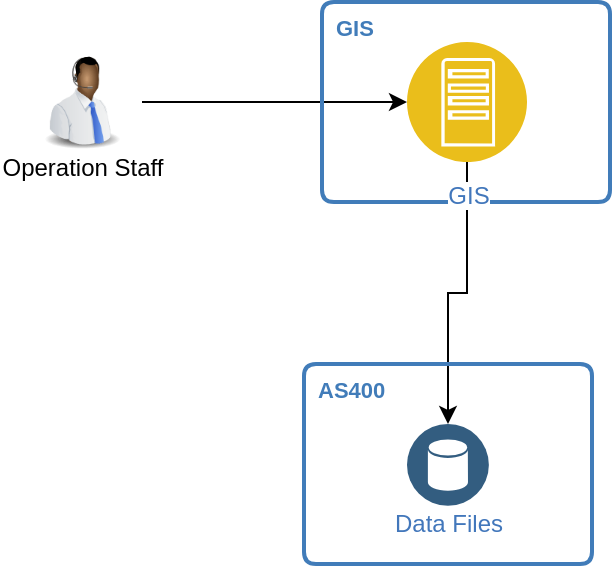 <mxfile version="10.8.0" type="github"><diagram id="36_b9mWhC32pY6r_3r3T" name="Page-1"><mxGraphModel dx="994" dy="564" grid="1" gridSize="10" guides="1" tooltips="1" connect="1" arrows="1" fold="1" page="1" pageScale="1" pageWidth="850" pageHeight="1100" math="0" shadow="0"><root><mxCell id="0"/><mxCell id="1" parent="0"/><mxCell id="Rmpk61K3BxjS84GOLgx6-8" style="edgeStyle=orthogonalEdgeStyle;rounded=0;orthogonalLoop=1;jettySize=auto;html=1;entryX=0.5;entryY=0;entryDx=0;entryDy=0;" edge="1" parent="1" source="Rmpk61K3BxjS84GOLgx6-3" target="Rmpk61K3BxjS84GOLgx6-5"><mxGeometry relative="1" as="geometry"/></mxCell><mxCell id="Rmpk61K3BxjS84GOLgx6-4" value="&lt;b style=&quot;font-size: 11px&quot;&gt;&lt;font style=&quot;font-size: 11px&quot;&gt;AS400&amp;nbsp;&lt;/font&gt;&lt;/b&gt;" style="swimlane;fontStyle=0;horizontal=1;collapsible=0;startSize=28;swimlaneLine=0;swimlaneFillColor=none;fillColor=none;rounded=1;whiteSpace=wrap;html=1;absoluteArcSize=1;arcSize=12;strokeColor=#417CB9;fontColor=#417CB9;verticalAlign=top;align=left;spacingLeft=5;dashed=0;strokeWidth=2;shadow=0;fontSize=11;" vertex="1" parent="1"><mxGeometry x="281" y="281" width="144" height="100" as="geometry"/></mxCell><mxCell id="Rmpk61K3BxjS84GOLgx6-5" value="Data Files" style="aspect=fixed;perimeter=ellipsePerimeter;html=1;align=center;shadow=0;dashed=0;fontColor=#4277BB;labelBackgroundColor=#ffffff;fontSize=12;spacingTop=-5;image;image=img/lib/ibm/data/data_services.svg;strokeColor=#0000CC;strokeWidth=1;" vertex="1" parent="Rmpk61K3BxjS84GOLgx6-4"><mxGeometry x="51.5" y="30" width="41" height="41" as="geometry"/></mxCell><mxCell id="Rmpk61K3BxjS84GOLgx6-10" style="edgeStyle=orthogonalEdgeStyle;rounded=0;orthogonalLoop=1;jettySize=auto;html=1;" edge="1" parent="1" source="Rmpk61K3BxjS84GOLgx6-9" target="Rmpk61K3BxjS84GOLgx6-3"><mxGeometry relative="1" as="geometry"/></mxCell><mxCell id="Rmpk61K3BxjS84GOLgx6-9" value="Operation Staff" style="image;html=1;labelBackgroundColor=#ffffff;image=img/lib/clip_art/people/Telesales_Man_Black_128x128.png;spacingTop=-5;" vertex="1" parent="1"><mxGeometry x="140" y="126" width="60" height="48" as="geometry"/></mxCell><mxCell id="Rmpk61K3BxjS84GOLgx6-11" value="&lt;b style=&quot;font-size: 11px&quot;&gt;&lt;font style=&quot;font-size: 11px&quot;&gt;GIS&lt;/font&gt;&lt;/b&gt;" style="swimlane;fontStyle=0;horizontal=1;collapsible=0;startSize=25;swimlaneLine=0;swimlaneFillColor=none;fillColor=none;rounded=1;whiteSpace=wrap;html=1;absoluteArcSize=1;arcSize=12;strokeColor=#417CB9;fontColor=#417CB9;verticalAlign=top;align=left;spacingLeft=5;dashed=0;strokeWidth=2;shadow=0;fontSize=11;" vertex="1" parent="1"><mxGeometry x="290" y="100" width="144" height="100" as="geometry"/></mxCell><mxCell id="Rmpk61K3BxjS84GOLgx6-3" value="GIS" style="aspect=fixed;perimeter=ellipsePerimeter;html=1;align=center;shadow=0;dashed=0;fontColor=#4277BB;labelBackgroundColor=#ffffff;fontSize=12;spacingTop=3;image;image=img/lib/ibm/applications/app_server.svg;" vertex="1" parent="Rmpk61K3BxjS84GOLgx6-11"><mxGeometry x="42.5" y="20" width="60" height="60" as="geometry"/></mxCell></root></mxGraphModel></diagram></mxfile>